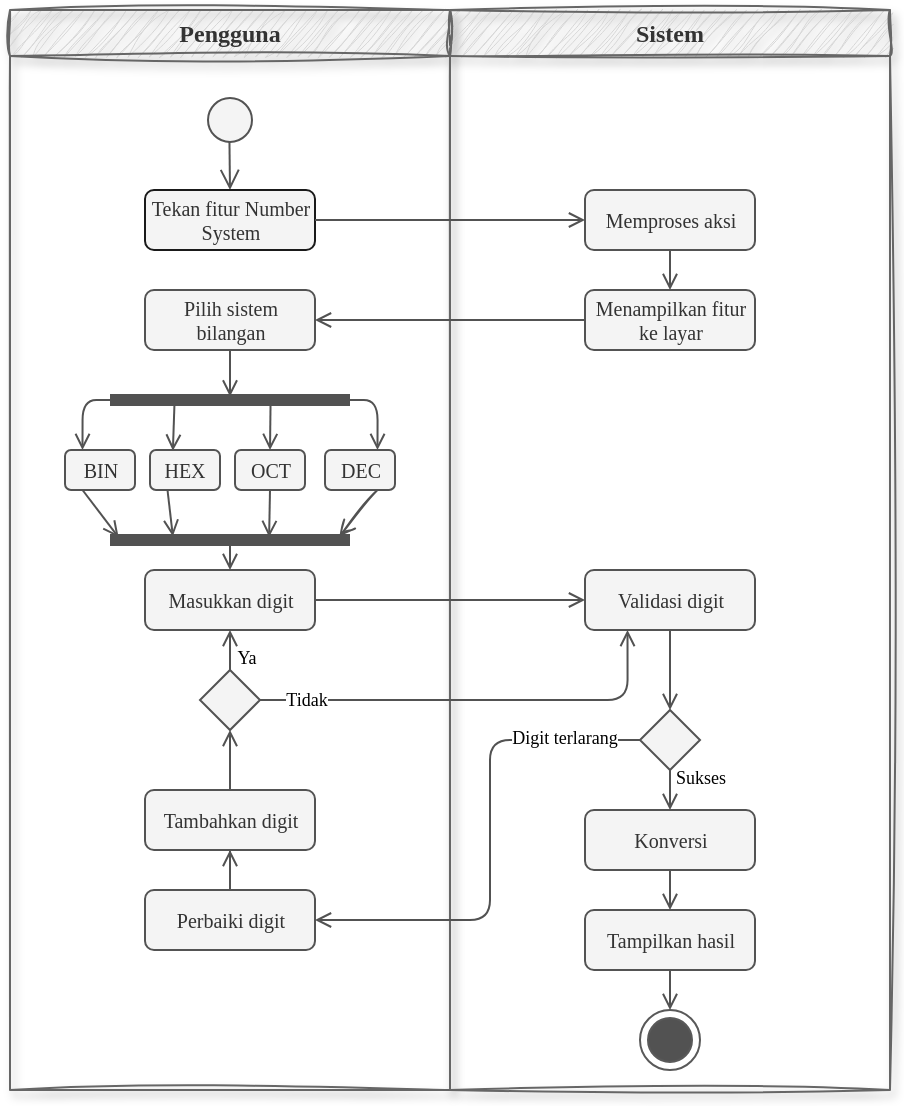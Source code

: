 <mxfile version="21.1.8" type="github">
  <diagram name="Page-1" id="gxgtcxNLYeDesxnoaaCQ">
    <mxGraphModel dx="662" dy="398" grid="1" gridSize="10" guides="1" tooltips="1" connect="1" arrows="1" fold="1" page="1" pageScale="1" pageWidth="850" pageHeight="1100" math="0" shadow="0">
      <root>
        <mxCell id="0" />
        <mxCell id="1" parent="0" />
        <mxCell id="OTdUzc-hgWmlbelIjcGi-17" value="Pengguna" style="swimlane;whiteSpace=wrap;html=1;fontFamily=Ubuntu;fontSource=https%3A%2F%2Ffonts.googleapis.com%2Fcss%3Ffamily%3DUbuntu;rounded=0;swimlaneFillColor=none;glass=0;shadow=1;sketch=1;curveFitting=1;jiggle=2;fillColor=#D6D6D6;fontColor=#333333;strokeColor=#666666;" parent="1" vertex="1">
          <mxGeometry x="180" y="120" width="220" height="540" as="geometry" />
        </mxCell>
        <mxCell id="OTdUzc-hgWmlbelIjcGi-21" value="" style="ellipse;html=1;shape=startState;fillColor=#f4f4f4;strokeColor=#535353;strokeWidth=1;fillStyle=auto;fontColor=#595959;" parent="OTdUzc-hgWmlbelIjcGi-17" vertex="1">
          <mxGeometry x="95" y="40" width="30" height="30" as="geometry" />
        </mxCell>
        <mxCell id="OTdUzc-hgWmlbelIjcGi-22" value="" style="html=1;verticalAlign=bottom;endArrow=open;endSize=8;strokeColor=#525252;rounded=0;strokeWidth=1;fillColor=#eeeeee;exitX=0.491;exitY=0.867;exitDx=0;exitDy=0;exitPerimeter=0;entryX=0.5;entryY=0;entryDx=0;entryDy=0;fontColor=#333333;" parent="OTdUzc-hgWmlbelIjcGi-17" source="OTdUzc-hgWmlbelIjcGi-21" target="OTdUzc-hgWmlbelIjcGi-28" edge="1">
          <mxGeometry relative="1" as="geometry">
            <mxPoint x="100" y="90" as="targetPoint" />
          </mxGeometry>
        </mxCell>
        <mxCell id="OTdUzc-hgWmlbelIjcGi-28" value="Tekan fitur Number System" style="rounded=1;whiteSpace=wrap;html=1;fillColor=#f4f4f4;strokeColor=#1A1A1A;fontFamily=Ubuntu;fontSource=https%3A%2F%2Ffonts.googleapis.com%2Fcss%3Ffamily%3DUbuntu;fontSize=10;fontColor=#333333;" parent="OTdUzc-hgWmlbelIjcGi-17" vertex="1">
          <mxGeometry x="67.5" y="90" width="85" height="30" as="geometry" />
        </mxCell>
        <mxCell id="xuZ7jMynsqWQr9bxvYIn-7" style="rounded=0;orthogonalLoop=1;jettySize=auto;html=1;entryX=0.5;entryY=0.326;entryDx=0;entryDy=0;entryPerimeter=0;endArrow=open;endFill=0;fontColor=#333333;strokeColor=#525252;" parent="OTdUzc-hgWmlbelIjcGi-17" source="xuZ7jMynsqWQr9bxvYIn-1" target="xuZ7jMynsqWQr9bxvYIn-5" edge="1">
          <mxGeometry relative="1" as="geometry">
            <mxPoint x="110" y="240" as="targetPoint" />
          </mxGeometry>
        </mxCell>
        <mxCell id="xuZ7jMynsqWQr9bxvYIn-1" value="Pilih sistem bilangan" style="rounded=1;whiteSpace=wrap;html=1;fontSize=10;fontFamily=Ubuntu;fillColor=#f4f4f4;strokeColor=#535353;fontColor=#333333;fontSource=https%3A%2F%2Ffonts.googleapis.com%2Fcss%3Ffamily%3DUbuntu;" parent="OTdUzc-hgWmlbelIjcGi-17" vertex="1">
          <mxGeometry x="67.5" y="140" width="85" height="30" as="geometry" />
        </mxCell>
        <mxCell id="xuZ7jMynsqWQr9bxvYIn-75" style="rounded=0;orthogonalLoop=1;jettySize=auto;html=1;exitX=0.269;exitY=0.567;exitDx=0;exitDy=0;exitPerimeter=0;entryX=0.327;entryY=0.017;entryDx=0;entryDy=0;entryPerimeter=0;endArrow=open;endFill=0;fontColor=#333333;strokeColor=#525252;" parent="OTdUzc-hgWmlbelIjcGi-17" source="xuZ7jMynsqWQr9bxvYIn-5" target="xuZ7jMynsqWQr9bxvYIn-20" edge="1">
          <mxGeometry relative="1" as="geometry">
            <mxPoint x="80" y="230" as="targetPoint" />
          </mxGeometry>
        </mxCell>
        <mxCell id="xuZ7jMynsqWQr9bxvYIn-76" style="rounded=0;orthogonalLoop=1;jettySize=auto;html=1;entryX=0.5;entryY=0;entryDx=0;entryDy=0;exitX=0.669;exitY=0.633;exitDx=0;exitDy=0;exitPerimeter=0;endArrow=open;endFill=0;fontColor=#333333;strokeColor=#525252;" parent="OTdUzc-hgWmlbelIjcGi-17" source="xuZ7jMynsqWQr9bxvYIn-5" target="xuZ7jMynsqWQr9bxvYIn-12" edge="1">
          <mxGeometry relative="1" as="geometry">
            <mxPoint x="140" y="200" as="sourcePoint" />
          </mxGeometry>
        </mxCell>
        <mxCell id="xuZ7jMynsqWQr9bxvYIn-77" style="edgeStyle=orthogonalEdgeStyle;rounded=1;orthogonalLoop=1;jettySize=auto;html=1;exitX=1;exitY=0.5;exitDx=0;exitDy=0;exitPerimeter=0;entryX=0.75;entryY=0;entryDx=0;entryDy=0;endArrow=open;endFill=0;fontColor=#333333;strokeColor=#525252;" parent="OTdUzc-hgWmlbelIjcGi-17" source="xuZ7jMynsqWQr9bxvYIn-5" target="xuZ7jMynsqWQr9bxvYIn-13" edge="1">
          <mxGeometry relative="1" as="geometry" />
        </mxCell>
        <mxCell id="xuZ7jMynsqWQr9bxvYIn-79" style="edgeStyle=orthogonalEdgeStyle;rounded=1;orthogonalLoop=1;jettySize=auto;html=1;exitX=0;exitY=0.5;exitDx=0;exitDy=0;exitPerimeter=0;entryX=0.25;entryY=0;entryDx=0;entryDy=0;endArrow=open;endFill=0;jumpSize=6;fontColor=#333333;strokeColor=#525252;" parent="OTdUzc-hgWmlbelIjcGi-17" source="xuZ7jMynsqWQr9bxvYIn-5" target="xuZ7jMynsqWQr9bxvYIn-11" edge="1">
          <mxGeometry relative="1" as="geometry" />
        </mxCell>
        <mxCell id="xuZ7jMynsqWQr9bxvYIn-5" value="" style="shape=line;html=1;strokeWidth=6;strokeColor=#525252;" parent="OTdUzc-hgWmlbelIjcGi-17" vertex="1">
          <mxGeometry x="50" y="190" width="120" height="10" as="geometry" />
        </mxCell>
        <mxCell id="xuZ7jMynsqWQr9bxvYIn-87" style="rounded=0;orthogonalLoop=1;jettySize=auto;html=1;exitX=0.25;exitY=1;exitDx=0;exitDy=0;entryX=0.036;entryY=0.367;entryDx=0;entryDy=0;entryPerimeter=0;endArrow=open;endFill=0;strokeColor=#525252;" parent="OTdUzc-hgWmlbelIjcGi-17" source="xuZ7jMynsqWQr9bxvYIn-11" target="xuZ7jMynsqWQr9bxvYIn-80" edge="1">
          <mxGeometry relative="1" as="geometry" />
        </mxCell>
        <mxCell id="xuZ7jMynsqWQr9bxvYIn-11" value="BIN" style="rounded=1;whiteSpace=wrap;html=1;fontSize=10;fontFamily=Ubuntu;fillColor=#f4f4f4;strokeColor=#535353;fontColor=#333333;fontSource=https%3A%2F%2Ffonts.googleapis.com%2Fcss%3Ffamily%3DUbuntu;" parent="OTdUzc-hgWmlbelIjcGi-17" vertex="1">
          <mxGeometry x="27.5" y="220" width="35" height="20" as="geometry" />
        </mxCell>
        <mxCell id="xuZ7jMynsqWQr9bxvYIn-85" style="rounded=0;orthogonalLoop=1;jettySize=auto;html=1;exitX=0.5;exitY=1;exitDx=0;exitDy=0;entryX=0.663;entryY=0.348;entryDx=0;entryDy=0;entryPerimeter=0;endArrow=open;endFill=0;strokeColor=#525252;" parent="OTdUzc-hgWmlbelIjcGi-17" source="xuZ7jMynsqWQr9bxvYIn-12" target="xuZ7jMynsqWQr9bxvYIn-80" edge="1">
          <mxGeometry relative="1" as="geometry" />
        </mxCell>
        <mxCell id="xuZ7jMynsqWQr9bxvYIn-12" value="OCT" style="rounded=1;whiteSpace=wrap;html=1;fontSize=10;fontFamily=Ubuntu;fillColor=#f4f4f4;strokeColor=#535353;fontColor=#333333;fontSource=https%3A%2F%2Ffonts.googleapis.com%2Fcss%3Ffamily%3DUbuntu;" parent="OTdUzc-hgWmlbelIjcGi-17" vertex="1">
          <mxGeometry x="112.5" y="220" width="35" height="20" as="geometry" />
        </mxCell>
        <mxCell id="xuZ7jMynsqWQr9bxvYIn-86" style="rounded=0;orthogonalLoop=1;jettySize=auto;html=1;entryX=0.956;entryY=0.33;entryDx=0;entryDy=0;entryPerimeter=0;endArrow=open;endFill=0;exitX=0.75;exitY=1;exitDx=0;exitDy=0;sketch=1;curveFitting=1;jiggle=2;strokeColor=#525252;" parent="OTdUzc-hgWmlbelIjcGi-17" source="xuZ7jMynsqWQr9bxvYIn-13" target="xuZ7jMynsqWQr9bxvYIn-80" edge="1">
          <mxGeometry relative="1" as="geometry">
            <mxPoint x="165" y="240" as="sourcePoint" />
          </mxGeometry>
        </mxCell>
        <mxCell id="xuZ7jMynsqWQr9bxvYIn-13" value="DEC" style="rounded=1;whiteSpace=wrap;html=1;fontSize=10;fontFamily=Ubuntu;fillColor=#f4f4f4;strokeColor=#535353;fontColor=#333333;fontSource=https%3A%2F%2Ffonts.googleapis.com%2Fcss%3Ffamily%3DUbuntu;" parent="OTdUzc-hgWmlbelIjcGi-17" vertex="1">
          <mxGeometry x="157.5" y="220" width="35" height="20" as="geometry" />
        </mxCell>
        <mxCell id="xuZ7jMynsqWQr9bxvYIn-83" style="rounded=0;orthogonalLoop=1;jettySize=auto;html=1;entryX=0.262;entryY=0.311;entryDx=0;entryDy=0;entryPerimeter=0;exitX=0.25;exitY=1;exitDx=0;exitDy=0;endArrow=open;endFill=0;strokeColor=#525252;" parent="OTdUzc-hgWmlbelIjcGi-17" source="xuZ7jMynsqWQr9bxvYIn-20" target="xuZ7jMynsqWQr9bxvYIn-80" edge="1">
          <mxGeometry relative="1" as="geometry" />
        </mxCell>
        <mxCell id="xuZ7jMynsqWQr9bxvYIn-20" value="HEX" style="rounded=1;whiteSpace=wrap;html=1;fontSize=10;fontFamily=Ubuntu;fillColor=#f4f4f4;strokeColor=#535353;fontColor=#333333;fontSource=https%3A%2F%2Ffonts.googleapis.com%2Fcss%3Ffamily%3DUbuntu;" parent="OTdUzc-hgWmlbelIjcGi-17" vertex="1">
          <mxGeometry x="70" y="220" width="35" height="20" as="geometry" />
        </mxCell>
        <mxCell id="xuZ7jMynsqWQr9bxvYIn-91" style="rounded=0;orthogonalLoop=1;jettySize=auto;html=1;entryX=0.5;entryY=0;entryDx=0;entryDy=0;exitX=0.5;exitY=0.625;exitDx=0;exitDy=0;exitPerimeter=0;endArrow=open;endFill=0;strokeColor=#525252;" parent="OTdUzc-hgWmlbelIjcGi-17" source="xuZ7jMynsqWQr9bxvYIn-80" target="xuZ7jMynsqWQr9bxvYIn-90" edge="1">
          <mxGeometry relative="1" as="geometry" />
        </mxCell>
        <mxCell id="xuZ7jMynsqWQr9bxvYIn-80" value="" style="shape=line;html=1;strokeWidth=6;strokeColor=#525252;" parent="OTdUzc-hgWmlbelIjcGi-17" vertex="1">
          <mxGeometry x="50" y="260" width="120" height="10" as="geometry" />
        </mxCell>
        <mxCell id="xuZ7jMynsqWQr9bxvYIn-90" value="Masukkan digit" style="rounded=1;whiteSpace=wrap;html=1;fontSize=10;fontFamily=Ubuntu;fillColor=#f4f4f4;strokeColor=#535353;fontColor=#333333;fontSource=https%3A%2F%2Ffonts.googleapis.com%2Fcss%3Ffamily%3DUbuntu;" parent="OTdUzc-hgWmlbelIjcGi-17" vertex="1">
          <mxGeometry x="67.5" y="280" width="85" height="30" as="geometry" />
        </mxCell>
        <mxCell id="pbUTTld6l5w2jTwzA06o-3" style="edgeStyle=orthogonalEdgeStyle;rounded=0;orthogonalLoop=1;jettySize=auto;html=1;entryX=0.5;entryY=1;entryDx=0;entryDy=0;endArrow=open;endFill=0;strokeColor=#525252;" edge="1" parent="OTdUzc-hgWmlbelIjcGi-17" source="xuZ7jMynsqWQr9bxvYIn-99" target="pbUTTld6l5w2jTwzA06o-1">
          <mxGeometry relative="1" as="geometry" />
        </mxCell>
        <mxCell id="xuZ7jMynsqWQr9bxvYIn-99" value="Perbaiki digit" style="rounded=1;whiteSpace=wrap;html=1;fontSize=10;fontFamily=Ubuntu;fillColor=#f4f4f4;strokeColor=#535353;fontColor=#333333;fontSource=https%3A%2F%2Ffonts.googleapis.com%2Fcss%3Ffamily%3DUbuntu;" parent="OTdUzc-hgWmlbelIjcGi-17" vertex="1">
          <mxGeometry x="67.5" y="440" width="85" height="30" as="geometry" />
        </mxCell>
        <mxCell id="pbUTTld6l5w2jTwzA06o-5" style="edgeStyle=orthogonalEdgeStyle;rounded=0;orthogonalLoop=1;jettySize=auto;html=1;entryX=0.5;entryY=1;entryDx=0;entryDy=0;endArrow=open;endFill=0;strokeColor=#525252;" edge="1" parent="OTdUzc-hgWmlbelIjcGi-17" source="pbUTTld6l5w2jTwzA06o-1" target="pbUTTld6l5w2jTwzA06o-4">
          <mxGeometry relative="1" as="geometry" />
        </mxCell>
        <mxCell id="pbUTTld6l5w2jTwzA06o-1" value="Tambahkan digit" style="rounded=1;whiteSpace=wrap;html=1;fontSize=10;fontFamily=Ubuntu;fillColor=#f4f4f4;strokeColor=#535353;fontColor=#333333;fontSource=https%3A%2F%2Ffonts.googleapis.com%2Fcss%3Ffamily%3DUbuntu;" vertex="1" parent="OTdUzc-hgWmlbelIjcGi-17">
          <mxGeometry x="67.5" y="390" width="85" height="30" as="geometry" />
        </mxCell>
        <mxCell id="pbUTTld6l5w2jTwzA06o-8" style="edgeStyle=orthogonalEdgeStyle;rounded=0;orthogonalLoop=1;jettySize=auto;html=1;exitX=0.5;exitY=0;exitDx=0;exitDy=0;entryX=0.5;entryY=1;entryDx=0;entryDy=0;endArrow=open;endFill=0;fontSize=9;fontFamily=Ubuntu;fontSource=https%3A%2F%2Ffonts.googleapis.com%2Fcss%3Ffamily%3DUbuntu;strokeColor=#525252;" edge="1" parent="OTdUzc-hgWmlbelIjcGi-17" source="pbUTTld6l5w2jTwzA06o-4" target="xuZ7jMynsqWQr9bxvYIn-90">
          <mxGeometry relative="1" as="geometry">
            <Array as="points">
              <mxPoint x="110" y="320" />
              <mxPoint x="110" y="320" />
            </Array>
          </mxGeometry>
        </mxCell>
        <mxCell id="pbUTTld6l5w2jTwzA06o-11" value="Ya" style="edgeLabel;html=1;align=center;verticalAlign=middle;resizable=0;points=[];fontSize=9;fontFamily=Ubuntu;fontSource=https%3A%2F%2Ffonts.googleapis.com%2Fcss%3Ffamily%3DUbuntu;spacingLeft=-5;spacingBottom=-2;" vertex="1" connectable="0" parent="pbUTTld6l5w2jTwzA06o-8">
          <mxGeometry x="-0.289" y="-1" relative="1" as="geometry">
            <mxPoint x="9" as="offset" />
          </mxGeometry>
        </mxCell>
        <mxCell id="pbUTTld6l5w2jTwzA06o-4" value="" style="rhombus;whiteSpace=wrap;html=1;fontSize=10;fontFamily=Ubuntu;fillColor=#f4f4f4;strokeColor=#535353;fontColor=#333333;rounded=0;fontSource=https%3A%2F%2Ffonts.googleapis.com%2Fcss%3Ffamily%3DUbuntu;" vertex="1" parent="OTdUzc-hgWmlbelIjcGi-17">
          <mxGeometry x="95" y="330" width="30" height="30" as="geometry" />
        </mxCell>
        <mxCell id="OTdUzc-hgWmlbelIjcGi-18" value="Sistem" style="swimlane;whiteSpace=wrap;html=1;fontFamily=Ubuntu;fontSource=https%3A%2F%2Ffonts.googleapis.com%2Fcss%3Ffamily%3DUbuntu;rounded=0;fillColor=#D6D6D6;fontColor=#333333;strokeColor=#666666;swimlaneFillColor=none;glass=0;shadow=1;swimlaneLine=1;sketch=1;curveFitting=1;jiggle=2;" parent="1" vertex="1">
          <mxGeometry x="400" y="120" width="220" height="540" as="geometry" />
        </mxCell>
        <mxCell id="OTdUzc-hgWmlbelIjcGi-37" value="" style="rounded=0;orthogonalLoop=1;jettySize=auto;html=1;endArrow=open;endFill=0;strokeColor=#525252;fontColor=#333333;" parent="OTdUzc-hgWmlbelIjcGi-18" source="OTdUzc-hgWmlbelIjcGi-34" target="OTdUzc-hgWmlbelIjcGi-36" edge="1">
          <mxGeometry relative="1" as="geometry" />
        </mxCell>
        <mxCell id="OTdUzc-hgWmlbelIjcGi-34" value="Memproses aksi" style="rounded=1;whiteSpace=wrap;html=1;fontSize=10;fontFamily=Ubuntu;fillColor=#f4f4f4;strokeColor=#535353;fontColor=#333333;fontSource=https%3A%2F%2Ffonts.googleapis.com%2Fcss%3Ffamily%3DUbuntu;" parent="OTdUzc-hgWmlbelIjcGi-18" vertex="1">
          <mxGeometry x="67.5" y="90" width="85" height="30" as="geometry" />
        </mxCell>
        <mxCell id="OTdUzc-hgWmlbelIjcGi-36" value="Menampilkan fitur ke layar" style="rounded=1;whiteSpace=wrap;html=1;fontSize=10;fontFamily=Ubuntu;fillColor=#f4f4f4;strokeColor=#535353;fontColor=#333333;fontSource=https%3A%2F%2Ffonts.googleapis.com%2Fcss%3Ffamily%3DUbuntu;" parent="OTdUzc-hgWmlbelIjcGi-18" vertex="1">
          <mxGeometry x="67.5" y="140" width="85" height="30" as="geometry" />
        </mxCell>
        <mxCell id="xuZ7jMynsqWQr9bxvYIn-98" value="" style="edgeStyle=orthogonalEdgeStyle;rounded=0;orthogonalLoop=1;jettySize=auto;html=1;endArrow=open;endFill=0;strokeColor=#525252;" parent="OTdUzc-hgWmlbelIjcGi-18" source="xuZ7jMynsqWQr9bxvYIn-95" target="xuZ7jMynsqWQr9bxvYIn-97" edge="1">
          <mxGeometry relative="1" as="geometry" />
        </mxCell>
        <mxCell id="xuZ7jMynsqWQr9bxvYIn-95" value="Validasi digit" style="rounded=1;whiteSpace=wrap;html=1;fontSize=10;fontFamily=Ubuntu;fillColor=#f4f4f4;strokeColor=#535353;fontColor=#333333;fontSource=https%3A%2F%2Ffonts.googleapis.com%2Fcss%3Ffamily%3DUbuntu;" parent="OTdUzc-hgWmlbelIjcGi-18" vertex="1">
          <mxGeometry x="67.5" y="280" width="85" height="30" as="geometry" />
        </mxCell>
        <mxCell id="xuZ7jMynsqWQr9bxvYIn-104" style="edgeStyle=orthogonalEdgeStyle;rounded=0;orthogonalLoop=1;jettySize=auto;html=1;exitX=0.5;exitY=1;exitDx=0;exitDy=0;entryX=0.5;entryY=0;entryDx=0;entryDy=0;endArrow=open;endFill=0;strokeColor=#525252;" parent="OTdUzc-hgWmlbelIjcGi-18" source="xuZ7jMynsqWQr9bxvYIn-97" target="xuZ7jMynsqWQr9bxvYIn-103" edge="1">
          <mxGeometry relative="1" as="geometry" />
        </mxCell>
        <mxCell id="xuZ7jMynsqWQr9bxvYIn-105" value="Sukses" style="edgeLabel;html=1;align=center;verticalAlign=middle;resizable=0;points=[];fontSize=9;fontFamily=Ubuntu;fontSource=https%3A%2F%2Ffonts.googleapis.com%2Fcss%3Ffamily%3DUbuntu;spacingBottom=-7;" parent="xuZ7jMynsqWQr9bxvYIn-104" vertex="1" connectable="0">
          <mxGeometry x="-0.203" relative="1" as="geometry">
            <mxPoint x="15" y="-8" as="offset" />
          </mxGeometry>
        </mxCell>
        <mxCell id="xuZ7jMynsqWQr9bxvYIn-97" value="" style="rhombus;whiteSpace=wrap;html=1;fontSize=10;fontFamily=Ubuntu;fillColor=#f4f4f4;strokeColor=#535353;fontColor=#333333;rounded=0;fontSource=https%3A%2F%2Ffonts.googleapis.com%2Fcss%3Ffamily%3DUbuntu;" parent="OTdUzc-hgWmlbelIjcGi-18" vertex="1">
          <mxGeometry x="95" y="350" width="30" height="30" as="geometry" />
        </mxCell>
        <mxCell id="xuZ7jMynsqWQr9bxvYIn-107" style="edgeStyle=orthogonalEdgeStyle;rounded=0;orthogonalLoop=1;jettySize=auto;html=1;exitX=0.5;exitY=1;exitDx=0;exitDy=0;entryX=0.5;entryY=0;entryDx=0;entryDy=0;endArrow=open;endFill=0;strokeColor=#525252;" parent="OTdUzc-hgWmlbelIjcGi-18" source="xuZ7jMynsqWQr9bxvYIn-103" target="xuZ7jMynsqWQr9bxvYIn-106" edge="1">
          <mxGeometry relative="1" as="geometry" />
        </mxCell>
        <mxCell id="xuZ7jMynsqWQr9bxvYIn-103" value="Konversi" style="rounded=1;whiteSpace=wrap;html=1;fontSize=10;fontFamily=Ubuntu;fillColor=#f4f4f4;strokeColor=#535353;fontColor=#333333;fontSource=https%3A%2F%2Ffonts.googleapis.com%2Fcss%3Ffamily%3DUbuntu;" parent="OTdUzc-hgWmlbelIjcGi-18" vertex="1">
          <mxGeometry x="67.5" y="400" width="85" height="30" as="geometry" />
        </mxCell>
        <mxCell id="xuZ7jMynsqWQr9bxvYIn-109" style="edgeStyle=orthogonalEdgeStyle;rounded=0;orthogonalLoop=1;jettySize=auto;html=1;exitX=0.5;exitY=1;exitDx=0;exitDy=0;entryX=0.5;entryY=0;entryDx=0;entryDy=0;endArrow=open;endFill=0;strokeColor=#525252;" parent="OTdUzc-hgWmlbelIjcGi-18" source="xuZ7jMynsqWQr9bxvYIn-106" target="xuZ7jMynsqWQr9bxvYIn-108" edge="1">
          <mxGeometry relative="1" as="geometry" />
        </mxCell>
        <mxCell id="xuZ7jMynsqWQr9bxvYIn-106" value="Tampilkan hasil" style="rounded=1;whiteSpace=wrap;html=1;fontSize=10;fontFamily=Ubuntu;fillColor=#f4f4f4;strokeColor=#535353;fontColor=#333333;fontSource=https%3A%2F%2Ffonts.googleapis.com%2Fcss%3Ffamily%3DUbuntu;" parent="OTdUzc-hgWmlbelIjcGi-18" vertex="1">
          <mxGeometry x="67.5" y="450" width="85" height="30" as="geometry" />
        </mxCell>
        <mxCell id="xuZ7jMynsqWQr9bxvYIn-108" value="" style="ellipse;html=1;shape=endState;fillColor=#525252;strokeColor=#595959;strokeWidth=1;" parent="OTdUzc-hgWmlbelIjcGi-18" vertex="1">
          <mxGeometry x="95" y="500" width="30" height="30" as="geometry" />
        </mxCell>
        <mxCell id="OTdUzc-hgWmlbelIjcGi-35" value="" style="edgeStyle=orthogonalEdgeStyle;rounded=0;orthogonalLoop=1;jettySize=auto;html=1;endArrow=open;endFill=0;strokeColor=#525252;fontColor=#333333;" parent="1" source="OTdUzc-hgWmlbelIjcGi-28" target="OTdUzc-hgWmlbelIjcGi-34" edge="1">
          <mxGeometry relative="1" as="geometry" />
        </mxCell>
        <mxCell id="xuZ7jMynsqWQr9bxvYIn-2" value="" style="edgeStyle=orthogonalEdgeStyle;rounded=0;orthogonalLoop=1;jettySize=auto;html=1;endArrow=open;endFill=0;fontColor=#333333;strokeColor=#525252;" parent="1" source="OTdUzc-hgWmlbelIjcGi-36" target="xuZ7jMynsqWQr9bxvYIn-1" edge="1">
          <mxGeometry relative="1" as="geometry" />
        </mxCell>
        <mxCell id="xuZ7jMynsqWQr9bxvYIn-96" style="edgeStyle=orthogonalEdgeStyle;rounded=0;orthogonalLoop=1;jettySize=auto;html=1;entryX=0;entryY=0.5;entryDx=0;entryDy=0;endArrow=open;endFill=0;strokeColor=#525252;" parent="1" source="xuZ7jMynsqWQr9bxvYIn-90" target="xuZ7jMynsqWQr9bxvYIn-95" edge="1">
          <mxGeometry relative="1" as="geometry" />
        </mxCell>
        <mxCell id="pbUTTld6l5w2jTwzA06o-7" style="edgeStyle=orthogonalEdgeStyle;rounded=1;orthogonalLoop=1;jettySize=auto;html=1;entryX=0.25;entryY=1;entryDx=0;entryDy=0;endArrow=open;endFill=0;strokeColor=#525252;" edge="1" parent="1" source="pbUTTld6l5w2jTwzA06o-4" target="xuZ7jMynsqWQr9bxvYIn-95">
          <mxGeometry relative="1" as="geometry" />
        </mxCell>
        <mxCell id="pbUTTld6l5w2jTwzA06o-12" value="Tidak" style="edgeLabel;html=1;align=center;verticalAlign=middle;resizable=0;points=[];fontSize=9;fontFamily=Ubuntu;fontSource=https%3A%2F%2Ffonts.googleapis.com%2Fcss%3Ffamily%3DUbuntu;" vertex="1" connectable="0" parent="pbUTTld6l5w2jTwzA06o-7">
          <mxGeometry x="-0.746" relative="1" as="geometry">
            <mxPoint x="-5" as="offset" />
          </mxGeometry>
        </mxCell>
        <mxCell id="pbUTTld6l5w2jTwzA06o-9" style="edgeStyle=orthogonalEdgeStyle;rounded=1;orthogonalLoop=1;jettySize=auto;html=1;exitX=0;exitY=0.5;exitDx=0;exitDy=0;entryX=1;entryY=0.5;entryDx=0;entryDy=0;endArrow=open;endFill=0;strokeColor=#525252;" edge="1" parent="1" source="xuZ7jMynsqWQr9bxvYIn-97" target="xuZ7jMynsqWQr9bxvYIn-99">
          <mxGeometry relative="1" as="geometry">
            <Array as="points">
              <mxPoint x="420" y="485" />
              <mxPoint x="420" y="575" />
            </Array>
          </mxGeometry>
        </mxCell>
        <mxCell id="pbUTTld6l5w2jTwzA06o-10" value="Digit terlarang" style="edgeLabel;html=1;align=center;verticalAlign=middle;resizable=0;points=[];fontSize=9;fontFamily=Ubuntu;fontSource=https%3A%2F%2Ffonts.googleapis.com%2Fcss%3Ffamily%3DUbuntu;spacingLeft=-7;spacingBottom=2;" vertex="1" connectable="0" parent="pbUTTld6l5w2jTwzA06o-9">
          <mxGeometry x="-0.646" relative="1" as="geometry">
            <mxPoint x="10" as="offset" />
          </mxGeometry>
        </mxCell>
      </root>
    </mxGraphModel>
  </diagram>
</mxfile>
